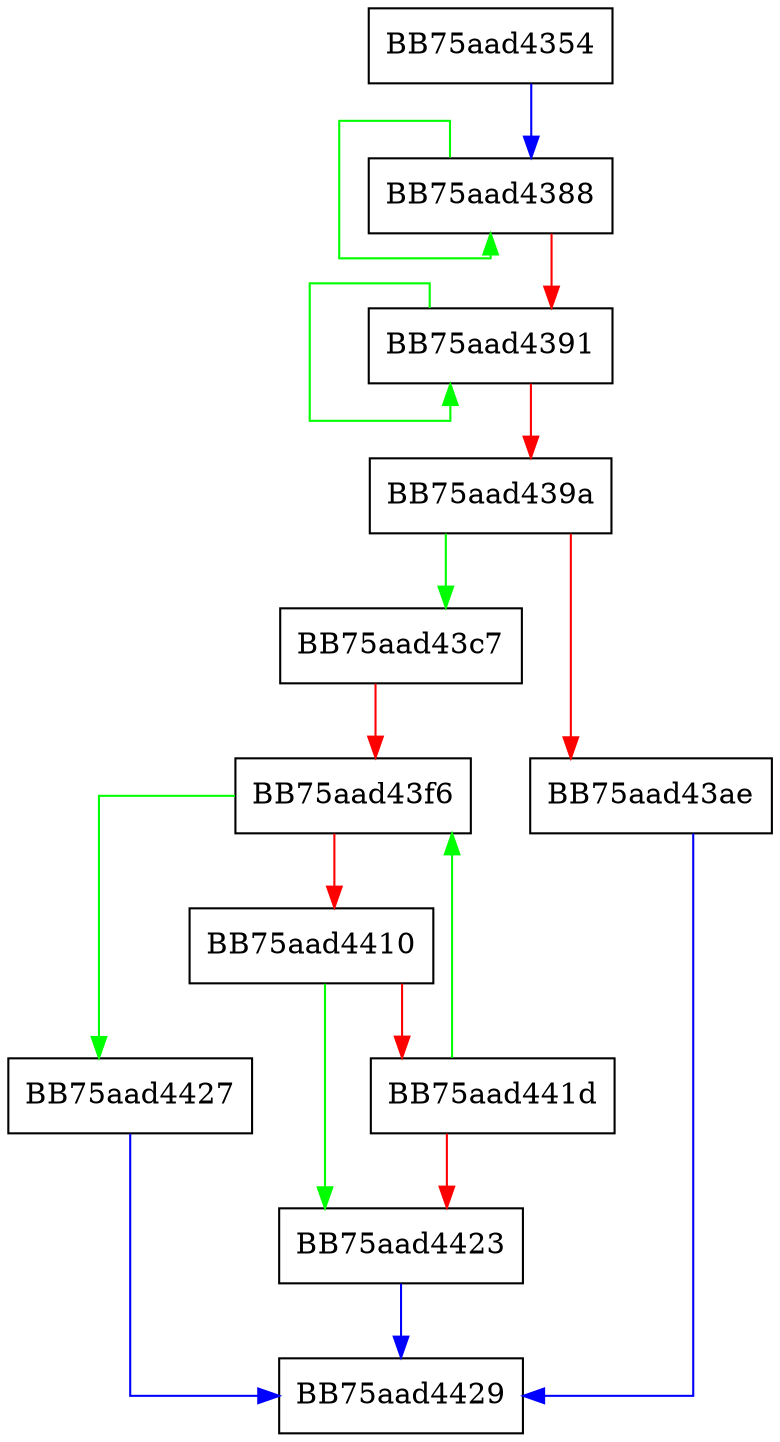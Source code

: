 digraph str_find_aux {
  node [shape="box"];
  graph [splines=ortho];
  BB75aad4354 -> BB75aad4388 [color="blue"];
  BB75aad4388 -> BB75aad4388 [color="green"];
  BB75aad4388 -> BB75aad4391 [color="red"];
  BB75aad4391 -> BB75aad4391 [color="green"];
  BB75aad4391 -> BB75aad439a [color="red"];
  BB75aad439a -> BB75aad43c7 [color="green"];
  BB75aad439a -> BB75aad43ae [color="red"];
  BB75aad43ae -> BB75aad4429 [color="blue"];
  BB75aad43c7 -> BB75aad43f6 [color="red"];
  BB75aad43f6 -> BB75aad4427 [color="green"];
  BB75aad43f6 -> BB75aad4410 [color="red"];
  BB75aad4410 -> BB75aad4423 [color="green"];
  BB75aad4410 -> BB75aad441d [color="red"];
  BB75aad441d -> BB75aad43f6 [color="green"];
  BB75aad441d -> BB75aad4423 [color="red"];
  BB75aad4423 -> BB75aad4429 [color="blue"];
  BB75aad4427 -> BB75aad4429 [color="blue"];
}